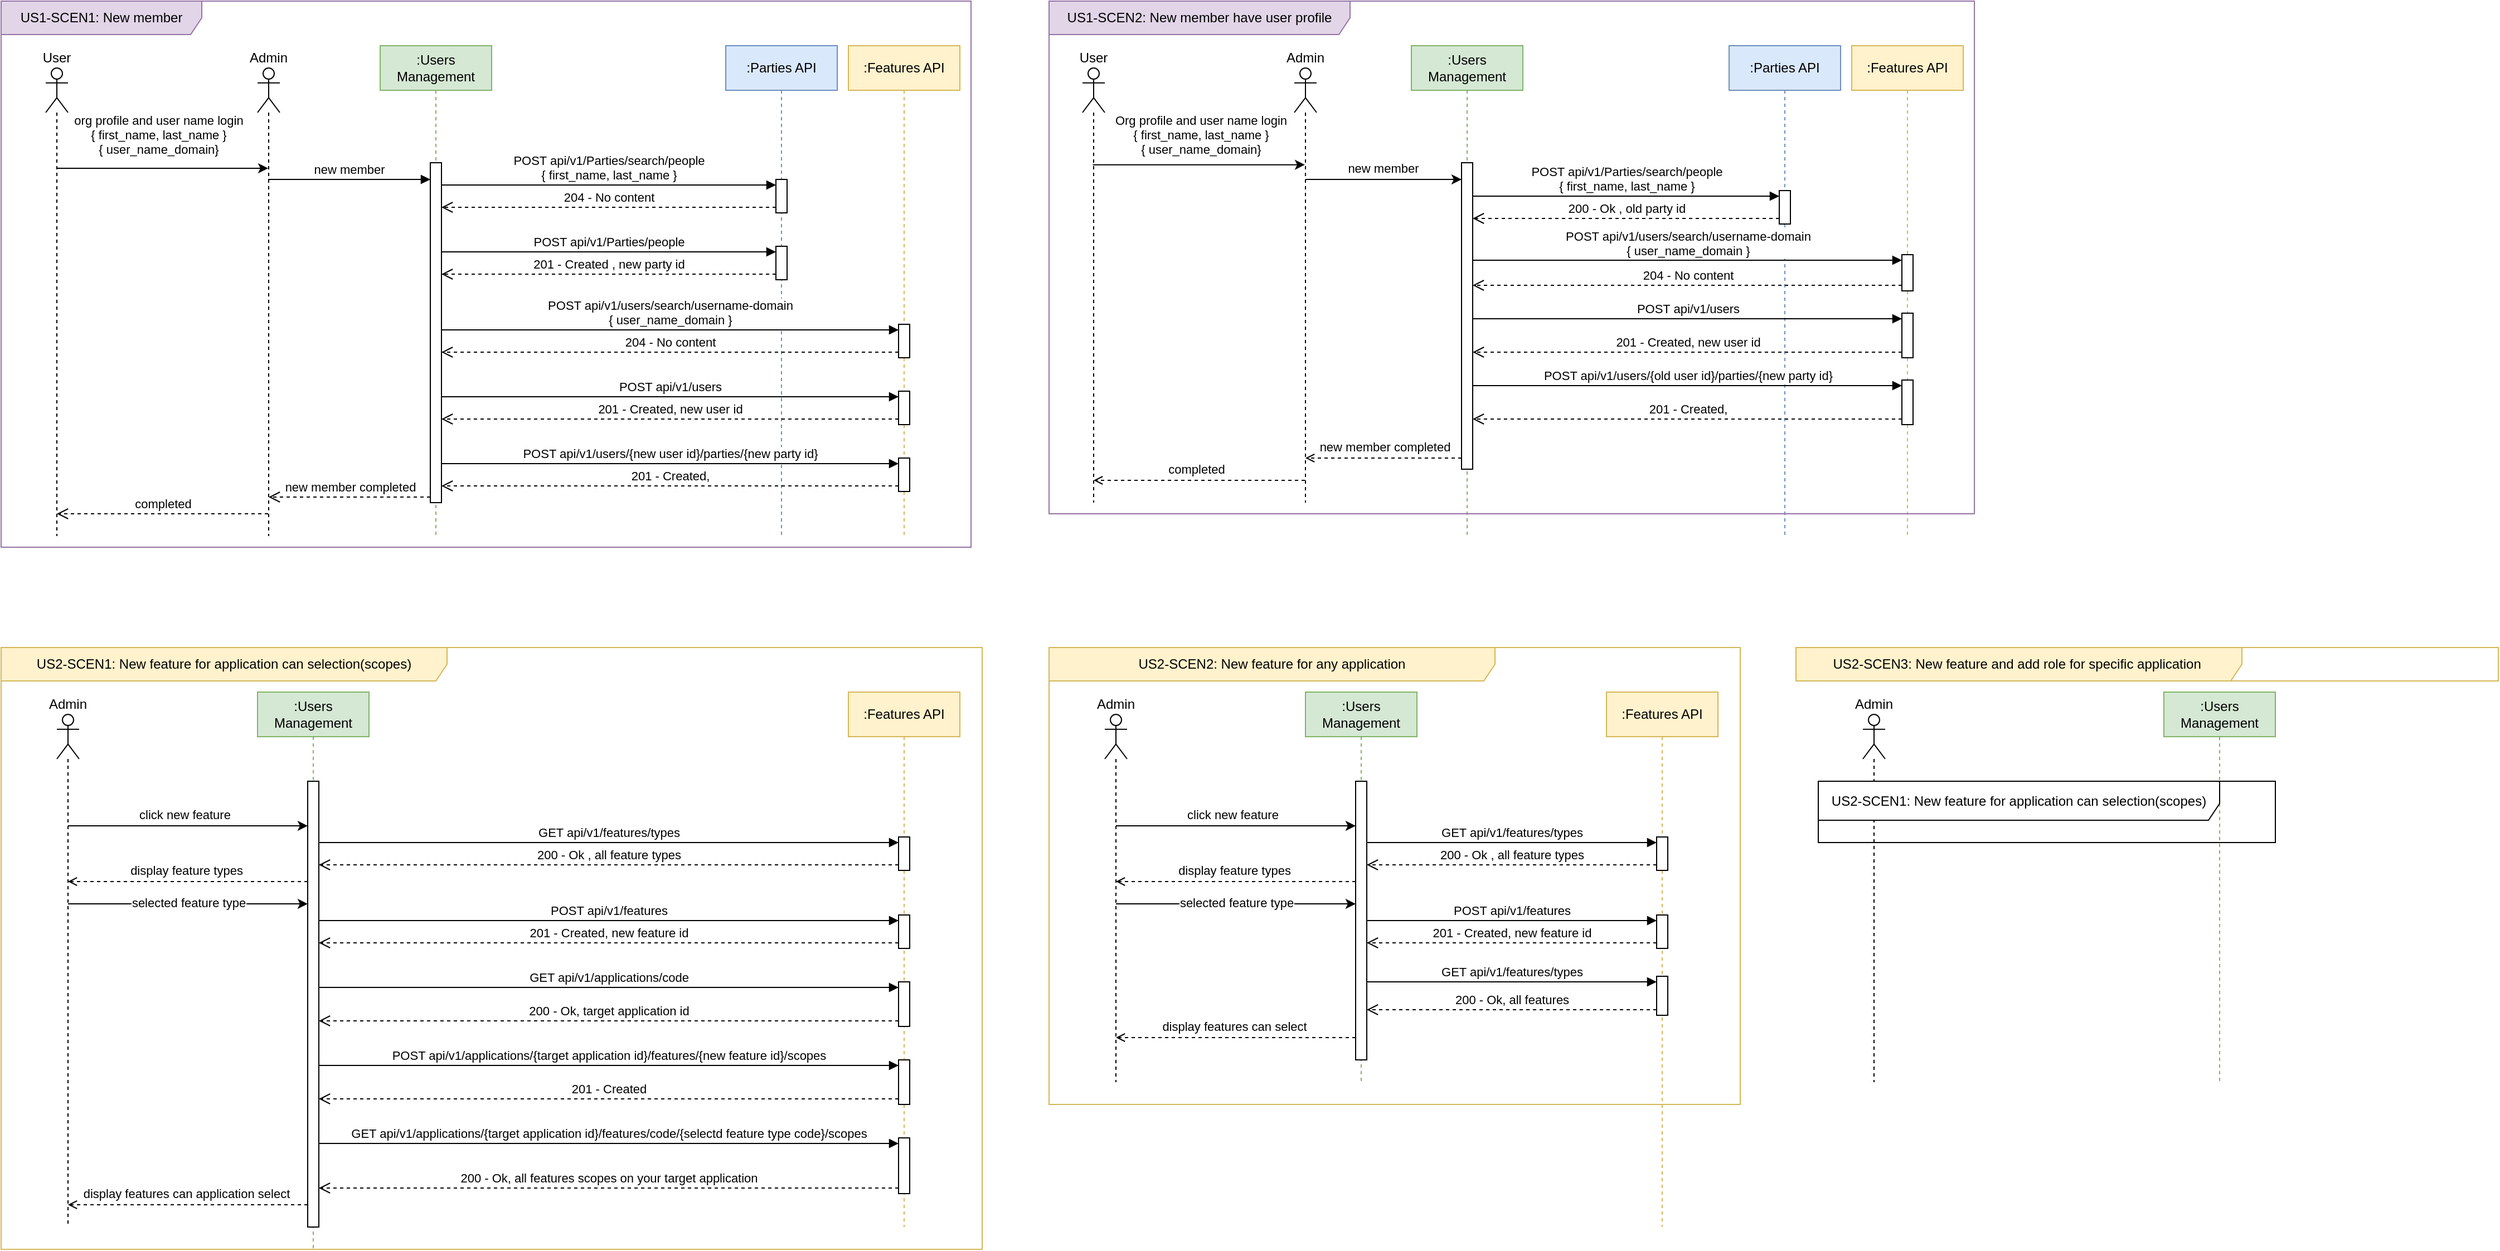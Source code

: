 <mxfile version="21.7.2" type="github">
  <diagram name="Page-1" id="2YBvvXClWsGukQMizWep">
    <mxGraphModel dx="1034" dy="440" grid="1" gridSize="10" guides="1" tooltips="1" connect="1" arrows="1" fold="1" page="1" pageScale="1" pageWidth="850" pageHeight="1100" math="0" shadow="0">
      <root>
        <mxCell id="0" />
        <mxCell id="1" parent="0" />
        <mxCell id="IPORaski806ezNV8seyP-15" style="edgeStyle=orthogonalEdgeStyle;rounded=0;orthogonalLoop=1;jettySize=auto;html=1;curved=0;" edge="1" parent="1" source="IPORaski806ezNV8seyP-13" target="IPORaski806ezNV8seyP-14">
          <mxGeometry relative="1" as="geometry">
            <Array as="points">
              <mxPoint x="150" y="210" />
              <mxPoint x="150" y="210" />
            </Array>
          </mxGeometry>
        </mxCell>
        <mxCell id="IPORaski806ezNV8seyP-16" value="org profile and user name login&lt;br&gt;{ first_name, last_name }&lt;br&gt;{ user_name_domain}" style="edgeLabel;html=1;align=center;verticalAlign=middle;resizable=0;points=[];" vertex="1" connectable="0" parent="IPORaski806ezNV8seyP-15">
          <mxGeometry x="0.045" y="2" relative="1" as="geometry">
            <mxPoint x="-8" y="-28" as="offset" />
          </mxGeometry>
        </mxCell>
        <mxCell id="IPORaski806ezNV8seyP-13" value="User" style="shape=umlLifeline;perimeter=lifelinePerimeter;whiteSpace=wrap;html=1;container=1;dropTarget=0;collapsible=0;recursiveResize=0;outlineConnect=0;portConstraint=eastwest;newEdgeStyle={&quot;curved&quot;:0,&quot;rounded&quot;:0};participant=umlActor;horizontal=1;verticalAlign=bottom;labelPosition=center;verticalLabelPosition=top;align=center;" vertex="1" parent="1">
          <mxGeometry x="50" y="120" width="20" height="420" as="geometry" />
        </mxCell>
        <mxCell id="IPORaski806ezNV8seyP-14" value="Admin" style="shape=umlLifeline;perimeter=lifelinePerimeter;whiteSpace=wrap;html=1;container=1;dropTarget=0;collapsible=0;recursiveResize=0;outlineConnect=0;portConstraint=eastwest;newEdgeStyle={&quot;curved&quot;:0,&quot;rounded&quot;:0};participant=umlActor;horizontal=1;verticalAlign=bottom;labelPosition=center;verticalLabelPosition=top;align=center;" vertex="1" parent="1">
          <mxGeometry x="240" y="120" width="20" height="420" as="geometry" />
        </mxCell>
        <mxCell id="IPORaski806ezNV8seyP-17" value=":Users Management" style="shape=umlLifeline;perimeter=lifelinePerimeter;whiteSpace=wrap;html=1;container=1;dropTarget=0;collapsible=0;recursiveResize=0;outlineConnect=0;portConstraint=eastwest;newEdgeStyle={&quot;curved&quot;:0,&quot;rounded&quot;:0};fillColor=#d5e8d4;strokeColor=#82b366;" vertex="1" parent="1">
          <mxGeometry x="350" y="100" width="100" height="440" as="geometry" />
        </mxCell>
        <mxCell id="IPORaski806ezNV8seyP-18" value="" style="html=1;points=[[0,0,0,0,5],[0,1,0,0,-5],[1,0,0,0,5],[1,1,0,0,-5]];perimeter=orthogonalPerimeter;outlineConnect=0;targetShapes=umlLifeline;portConstraint=eastwest;newEdgeStyle={&quot;curved&quot;:0,&quot;rounded&quot;:0};" vertex="1" parent="IPORaski806ezNV8seyP-17">
          <mxGeometry x="45" y="105" width="10" height="305" as="geometry" />
        </mxCell>
        <mxCell id="IPORaski806ezNV8seyP-19" value="new member" style="html=1;verticalAlign=bottom;endArrow=block;curved=0;rounded=0;entryX=0;entryY=0;entryDx=0;entryDy=5;" edge="1" parent="1">
          <mxGeometry x="-0.006" relative="1" as="geometry">
            <mxPoint x="249.5" y="220.0" as="sourcePoint" />
            <mxPoint x="395" y="220.0" as="targetPoint" />
            <mxPoint as="offset" />
          </mxGeometry>
        </mxCell>
        <mxCell id="IPORaski806ezNV8seyP-20" value="new member completed" style="html=1;verticalAlign=bottom;endArrow=open;dashed=1;endSize=8;curved=0;rounded=0;exitX=0;exitY=1;exitDx=0;exitDy=-5;" edge="1" source="IPORaski806ezNV8seyP-18" parent="1" target="IPORaski806ezNV8seyP-14">
          <mxGeometry relative="1" as="geometry">
            <mxPoint x="345" y="295" as="targetPoint" />
          </mxGeometry>
        </mxCell>
        <mxCell id="IPORaski806ezNV8seyP-21" value=":Features API" style="shape=umlLifeline;perimeter=lifelinePerimeter;whiteSpace=wrap;html=1;container=1;dropTarget=0;collapsible=0;recursiveResize=0;outlineConnect=0;portConstraint=eastwest;newEdgeStyle={&quot;curved&quot;:0,&quot;rounded&quot;:0};fillColor=#fff2cc;strokeColor=#d6b656;" vertex="1" parent="1">
          <mxGeometry x="770" y="100" width="100" height="440" as="geometry" />
        </mxCell>
        <mxCell id="IPORaski806ezNV8seyP-23" value="" style="html=1;points=[[0,0,0,0,5],[0,1,0,0,-5],[1,0,0,0,5],[1,1,0,0,-5]];perimeter=orthogonalPerimeter;outlineConnect=0;targetShapes=umlLifeline;portConstraint=eastwest;newEdgeStyle={&quot;curved&quot;:0,&quot;rounded&quot;:0};" vertex="1" parent="IPORaski806ezNV8seyP-21">
          <mxGeometry x="45" y="250" width="10" height="30" as="geometry" />
        </mxCell>
        <mxCell id="IPORaski806ezNV8seyP-38" value="" style="html=1;points=[[0,0,0,0,5],[0,1,0,0,-5],[1,0,0,0,5],[1,1,0,0,-5]];perimeter=orthogonalPerimeter;outlineConnect=0;targetShapes=umlLifeline;portConstraint=eastwest;newEdgeStyle={&quot;curved&quot;:0,&quot;rounded&quot;:0};" vertex="1" parent="IPORaski806ezNV8seyP-21">
          <mxGeometry x="45" y="310" width="10" height="30" as="geometry" />
        </mxCell>
        <mxCell id="IPORaski806ezNV8seyP-41" value="" style="html=1;points=[[0,0,0,0,5],[0,1,0,0,-5],[1,0,0,0,5],[1,1,0,0,-5]];perimeter=orthogonalPerimeter;outlineConnect=0;targetShapes=umlLifeline;portConstraint=eastwest;newEdgeStyle={&quot;curved&quot;:0,&quot;rounded&quot;:0};" vertex="1" parent="IPORaski806ezNV8seyP-21">
          <mxGeometry x="45" y="370" width="10" height="30" as="geometry" />
        </mxCell>
        <mxCell id="IPORaski806ezNV8seyP-22" value=":Parties API" style="shape=umlLifeline;perimeter=lifelinePerimeter;whiteSpace=wrap;html=1;container=1;dropTarget=0;collapsible=0;recursiveResize=0;outlineConnect=0;portConstraint=eastwest;newEdgeStyle={&quot;curved&quot;:0,&quot;rounded&quot;:0};fillColor=#dae8fc;strokeColor=#6c8ebf;" vertex="1" parent="1">
          <mxGeometry x="660" y="100" width="100" height="440" as="geometry" />
        </mxCell>
        <mxCell id="IPORaski806ezNV8seyP-29" value="" style="html=1;points=[[0,0,0,0,5],[0,1,0,0,-5],[1,0,0,0,5],[1,1,0,0,-5]];perimeter=orthogonalPerimeter;outlineConnect=0;targetShapes=umlLifeline;portConstraint=eastwest;newEdgeStyle={&quot;curved&quot;:0,&quot;rounded&quot;:0};" vertex="1" parent="IPORaski806ezNV8seyP-22">
          <mxGeometry x="45" y="120" width="10" height="30" as="geometry" />
        </mxCell>
        <mxCell id="IPORaski806ezNV8seyP-35" value="" style="html=1;points=[[0,0,0,0,5],[0,1,0,0,-5],[1,0,0,0,5],[1,1,0,0,-5]];perimeter=orthogonalPerimeter;outlineConnect=0;targetShapes=umlLifeline;portConstraint=eastwest;newEdgeStyle={&quot;curved&quot;:0,&quot;rounded&quot;:0};" vertex="1" parent="IPORaski806ezNV8seyP-22">
          <mxGeometry x="45" y="180" width="10" height="30" as="geometry" />
        </mxCell>
        <mxCell id="IPORaski806ezNV8seyP-24" value="POST api/v1/users/search/username-domain&lt;br&gt;{ user_name_domain }" style="html=1;verticalAlign=bottom;endArrow=block;curved=0;rounded=0;entryX=0;entryY=0;entryDx=0;entryDy=5;" edge="1" target="IPORaski806ezNV8seyP-23" parent="1" source="IPORaski806ezNV8seyP-18">
          <mxGeometry relative="1" as="geometry">
            <mxPoint x="515" y="245" as="sourcePoint" />
          </mxGeometry>
        </mxCell>
        <mxCell id="IPORaski806ezNV8seyP-25" value="204 - No content" style="html=1;verticalAlign=bottom;endArrow=open;dashed=1;endSize=8;curved=0;rounded=0;exitX=0;exitY=1;exitDx=0;exitDy=-5;" edge="1" source="IPORaski806ezNV8seyP-23" parent="1" target="IPORaski806ezNV8seyP-18">
          <mxGeometry relative="1" as="geometry">
            <mxPoint x="515" y="315" as="targetPoint" />
          </mxGeometry>
        </mxCell>
        <mxCell id="IPORaski806ezNV8seyP-30" value="POST api/v1/Parties/search/people&lt;br&gt;{ first_name, last_name }" style="html=1;verticalAlign=bottom;endArrow=block;curved=0;rounded=0;entryX=0;entryY=0;entryDx=0;entryDy=5;" edge="1" target="IPORaski806ezNV8seyP-29" parent="1" source="IPORaski806ezNV8seyP-18">
          <mxGeometry relative="1" as="geometry">
            <mxPoint x="815" y="305" as="sourcePoint" />
          </mxGeometry>
        </mxCell>
        <mxCell id="IPORaski806ezNV8seyP-31" value="204 - No content" style="html=1;verticalAlign=bottom;endArrow=open;dashed=1;endSize=8;curved=0;rounded=0;exitX=0;exitY=1;exitDx=0;exitDy=-5;" edge="1" source="IPORaski806ezNV8seyP-29" parent="1" target="IPORaski806ezNV8seyP-18">
          <mxGeometry relative="1" as="geometry">
            <mxPoint x="815" y="375" as="targetPoint" />
          </mxGeometry>
        </mxCell>
        <mxCell id="IPORaski806ezNV8seyP-36" value="POST api/v1/Parties/people" style="html=1;verticalAlign=bottom;endArrow=block;curved=0;rounded=0;entryX=0;entryY=0;entryDx=0;entryDy=5;" edge="1" target="IPORaski806ezNV8seyP-35" parent="1" source="IPORaski806ezNV8seyP-18">
          <mxGeometry relative="1" as="geometry">
            <mxPoint x="816" y="275" as="sourcePoint" />
          </mxGeometry>
        </mxCell>
        <mxCell id="IPORaski806ezNV8seyP-37" value="201 - Created , new party id" style="html=1;verticalAlign=bottom;endArrow=open;dashed=1;endSize=8;curved=0;rounded=0;exitX=0;exitY=1;exitDx=0;exitDy=-5;" edge="1" source="IPORaski806ezNV8seyP-35" parent="1" target="IPORaski806ezNV8seyP-18">
          <mxGeometry relative="1" as="geometry">
            <mxPoint x="816" y="345" as="targetPoint" />
          </mxGeometry>
        </mxCell>
        <mxCell id="IPORaski806ezNV8seyP-39" value="POST api/v1/users" style="html=1;verticalAlign=bottom;endArrow=block;curved=0;rounded=0;entryX=0;entryY=0;entryDx=0;entryDy=5;" edge="1" target="IPORaski806ezNV8seyP-38" parent="1" source="IPORaski806ezNV8seyP-18">
          <mxGeometry relative="1" as="geometry">
            <mxPoint x="645" y="395" as="sourcePoint" />
          </mxGeometry>
        </mxCell>
        <mxCell id="IPORaski806ezNV8seyP-40" value="201 - Created, new user id" style="html=1;verticalAlign=bottom;endArrow=open;dashed=1;endSize=8;curved=0;rounded=0;exitX=0;exitY=1;exitDx=0;exitDy=-5;" edge="1" source="IPORaski806ezNV8seyP-38" parent="1" target="IPORaski806ezNV8seyP-18">
          <mxGeometry relative="1" as="geometry">
            <mxPoint x="645" y="465" as="targetPoint" />
          </mxGeometry>
        </mxCell>
        <mxCell id="IPORaski806ezNV8seyP-42" value="POST api/v1/users/{new user id}/parties/{new party id}" style="html=1;verticalAlign=bottom;endArrow=block;curved=0;rounded=0;entryX=0;entryY=0;entryDx=0;entryDy=5;" edge="1" target="IPORaski806ezNV8seyP-41" parent="1" source="IPORaski806ezNV8seyP-18">
          <mxGeometry relative="1" as="geometry">
            <mxPoint x="645" y="465" as="sourcePoint" />
          </mxGeometry>
        </mxCell>
        <mxCell id="IPORaski806ezNV8seyP-43" value="201 - Created," style="html=1;verticalAlign=bottom;endArrow=open;dashed=1;endSize=8;curved=0;rounded=0;exitX=0;exitY=1;exitDx=0;exitDy=-5;" edge="1" source="IPORaski806ezNV8seyP-41" parent="1" target="IPORaski806ezNV8seyP-18">
          <mxGeometry relative="1" as="geometry">
            <mxPoint x="645" y="535" as="targetPoint" />
          </mxGeometry>
        </mxCell>
        <mxCell id="IPORaski806ezNV8seyP-45" value="US1-SCEN1: New member" style="shape=umlFrame;whiteSpace=wrap;html=1;pointerEvents=0;width=180;height=30;fillColor=#e1d5e7;strokeColor=#9673a6;" vertex="1" parent="1">
          <mxGeometry x="10" y="60" width="870" height="490" as="geometry" />
        </mxCell>
        <mxCell id="IPORaski806ezNV8seyP-49" style="edgeStyle=orthogonalEdgeStyle;rounded=0;orthogonalLoop=1;jettySize=auto;html=1;curved=0;" edge="1" parent="1">
          <mxGeometry relative="1" as="geometry">
            <mxPoint x="989.324" y="206.82" as="sourcePoint" />
            <mxPoint x="1179.5" y="206.82" as="targetPoint" />
          </mxGeometry>
        </mxCell>
        <mxCell id="IPORaski806ezNV8seyP-69" value="Org profile and user name login&lt;br style=&quot;border-color: var(--border-color);&quot;&gt;{ first_name, last_name }&lt;br style=&quot;border-color: var(--border-color);&quot;&gt;{ user_name_domain}" style="edgeLabel;html=1;align=center;verticalAlign=middle;resizable=0;points=[];" vertex="1" connectable="0" parent="IPORaski806ezNV8seyP-49">
          <mxGeometry x="0.01" relative="1" as="geometry">
            <mxPoint y="-27" as="offset" />
          </mxGeometry>
        </mxCell>
        <mxCell id="IPORaski806ezNV8seyP-46" value="User" style="shape=umlLifeline;perimeter=lifelinePerimeter;whiteSpace=wrap;html=1;container=1;dropTarget=0;collapsible=0;recursiveResize=0;outlineConnect=0;portConstraint=eastwest;newEdgeStyle={&quot;curved&quot;:0,&quot;rounded&quot;:0};participant=umlActor;horizontal=1;verticalAlign=bottom;labelPosition=center;verticalLabelPosition=top;align=center;" vertex="1" parent="1">
          <mxGeometry x="980" y="120" width="20" height="390" as="geometry" />
        </mxCell>
        <mxCell id="IPORaski806ezNV8seyP-70" style="edgeStyle=orthogonalEdgeStyle;rounded=0;orthogonalLoop=1;jettySize=auto;html=1;curved=0;" edge="1" parent="1" source="IPORaski806ezNV8seyP-47" target="IPORaski806ezNV8seyP-61">
          <mxGeometry relative="1" as="geometry">
            <Array as="points">
              <mxPoint x="1240" y="220" />
              <mxPoint x="1240" y="220" />
            </Array>
          </mxGeometry>
        </mxCell>
        <mxCell id="IPORaski806ezNV8seyP-71" value="new member&amp;nbsp;" style="edgeLabel;html=1;align=center;verticalAlign=middle;resizable=0;points=[];" vertex="1" connectable="0" parent="IPORaski806ezNV8seyP-70">
          <mxGeometry x="-0.015" y="-5" relative="1" as="geometry">
            <mxPoint x="2" y="-15" as="offset" />
          </mxGeometry>
        </mxCell>
        <mxCell id="IPORaski806ezNV8seyP-89" value="completed" style="edgeStyle=orthogonalEdgeStyle;rounded=0;orthogonalLoop=1;jettySize=auto;html=1;curved=0;dashed=1;endArrow=open;endFill=0;" edge="1" parent="1" source="IPORaski806ezNV8seyP-47" target="IPORaski806ezNV8seyP-46">
          <mxGeometry x="0.047" y="-10" relative="1" as="geometry">
            <Array as="points">
              <mxPoint x="1090" y="490" />
              <mxPoint x="1090" y="490" />
            </Array>
            <mxPoint x="1" as="offset" />
          </mxGeometry>
        </mxCell>
        <mxCell id="IPORaski806ezNV8seyP-47" value="Admin" style="shape=umlLifeline;perimeter=lifelinePerimeter;whiteSpace=wrap;html=1;container=1;dropTarget=0;collapsible=0;recursiveResize=0;outlineConnect=0;portConstraint=eastwest;newEdgeStyle={&quot;curved&quot;:0,&quot;rounded&quot;:0};participant=umlActor;horizontal=1;verticalAlign=bottom;labelPosition=center;verticalLabelPosition=top;align=center;" vertex="1" parent="1">
          <mxGeometry x="1170" y="120" width="20" height="390" as="geometry" />
        </mxCell>
        <mxCell id="IPORaski806ezNV8seyP-50" value="completed" style="html=1;verticalAlign=bottom;endArrow=open;dashed=1;endSize=8;curved=0;rounded=0;" edge="1" parent="1" source="IPORaski806ezNV8seyP-14" target="IPORaski806ezNV8seyP-13">
          <mxGeometry relative="1" as="geometry">
            <mxPoint x="259" y="515" as="targetPoint" />
            <mxPoint x="425" y="515" as="sourcePoint" />
            <Array as="points">
              <mxPoint x="160" y="520" />
            </Array>
          </mxGeometry>
        </mxCell>
        <mxCell id="IPORaski806ezNV8seyP-60" value=":Users Management" style="shape=umlLifeline;perimeter=lifelinePerimeter;whiteSpace=wrap;html=1;container=1;dropTarget=0;collapsible=0;recursiveResize=0;outlineConnect=0;portConstraint=eastwest;newEdgeStyle={&quot;curved&quot;:0,&quot;rounded&quot;:0};fillColor=#d5e8d4;strokeColor=#82b366;" vertex="1" parent="1">
          <mxGeometry x="1275" y="100" width="100" height="440" as="geometry" />
        </mxCell>
        <mxCell id="IPORaski806ezNV8seyP-61" value="" style="html=1;points=[[0,0,0,0,5],[0,1,0,0,-5],[1,0,0,0,5],[1,1,0,0,-5]];perimeter=orthogonalPerimeter;outlineConnect=0;targetShapes=umlLifeline;portConstraint=eastwest;newEdgeStyle={&quot;curved&quot;:0,&quot;rounded&quot;:0};" vertex="1" parent="IPORaski806ezNV8seyP-60">
          <mxGeometry x="45" y="105" width="10" height="275" as="geometry" />
        </mxCell>
        <mxCell id="IPORaski806ezNV8seyP-62" value=":Features API" style="shape=umlLifeline;perimeter=lifelinePerimeter;whiteSpace=wrap;html=1;container=1;dropTarget=0;collapsible=0;recursiveResize=0;outlineConnect=0;portConstraint=eastwest;newEdgeStyle={&quot;curved&quot;:0,&quot;rounded&quot;:0};fillColor=#fff2cc;strokeColor=#d6b656;" vertex="1" parent="1">
          <mxGeometry x="1670" y="100" width="100" height="440" as="geometry" />
        </mxCell>
        <mxCell id="IPORaski806ezNV8seyP-75" value="" style="html=1;points=[[0,0,0,0,5],[0,1,0,0,-5],[1,0,0,0,5],[1,1,0,0,-5]];perimeter=orthogonalPerimeter;outlineConnect=0;targetShapes=umlLifeline;portConstraint=eastwest;newEdgeStyle={&quot;curved&quot;:0,&quot;rounded&quot;:0};" vertex="1" parent="IPORaski806ezNV8seyP-62">
          <mxGeometry x="45" y="187.5" width="10" height="32.5" as="geometry" />
        </mxCell>
        <mxCell id="IPORaski806ezNV8seyP-78" value="" style="html=1;points=[[0,0,0,0,5],[0,1,0,0,-5],[1,0,0,0,5],[1,1,0,0,-5]];perimeter=orthogonalPerimeter;outlineConnect=0;targetShapes=umlLifeline;portConstraint=eastwest;newEdgeStyle={&quot;curved&quot;:0,&quot;rounded&quot;:0};" vertex="1" parent="IPORaski806ezNV8seyP-62">
          <mxGeometry x="45" y="240" width="10" height="40" as="geometry" />
        </mxCell>
        <mxCell id="IPORaski806ezNV8seyP-84" value="" style="html=1;points=[[0,0,0,0,5],[0,1,0,0,-5],[1,0,0,0,5],[1,1,0,0,-5]];perimeter=orthogonalPerimeter;outlineConnect=0;targetShapes=umlLifeline;portConstraint=eastwest;newEdgeStyle={&quot;curved&quot;:0,&quot;rounded&quot;:0};" vertex="1" parent="IPORaski806ezNV8seyP-62">
          <mxGeometry x="45" y="300" width="10" height="40" as="geometry" />
        </mxCell>
        <mxCell id="IPORaski806ezNV8seyP-66" value=":Parties API" style="shape=umlLifeline;perimeter=lifelinePerimeter;whiteSpace=wrap;html=1;container=1;dropTarget=0;collapsible=0;recursiveResize=0;outlineConnect=0;portConstraint=eastwest;newEdgeStyle={&quot;curved&quot;:0,&quot;rounded&quot;:0};fillColor=#dae8fc;strokeColor=#6c8ebf;" vertex="1" parent="1">
          <mxGeometry x="1560" y="100" width="100" height="440" as="geometry" />
        </mxCell>
        <mxCell id="IPORaski806ezNV8seyP-72" value="" style="html=1;points=[[0,0,0,0,5],[0,1,0,0,-5],[1,0,0,0,5],[1,1,0,0,-5]];perimeter=orthogonalPerimeter;outlineConnect=0;targetShapes=umlLifeline;portConstraint=eastwest;newEdgeStyle={&quot;curved&quot;:0,&quot;rounded&quot;:0};" vertex="1" parent="IPORaski806ezNV8seyP-66">
          <mxGeometry x="45" y="130" width="10" height="30" as="geometry" />
        </mxCell>
        <mxCell id="IPORaski806ezNV8seyP-73" value="POST api/v1/Parties/search/people&lt;br style=&quot;border-color: var(--border-color);&quot;&gt;{ first_name, last_name }" style="html=1;verticalAlign=bottom;endArrow=block;curved=0;rounded=0;entryX=0;entryY=0;entryDx=0;entryDy=5;" edge="1" target="IPORaski806ezNV8seyP-72" parent="1" source="IPORaski806ezNV8seyP-61">
          <mxGeometry relative="1" as="geometry">
            <mxPoint x="1550" y="235" as="sourcePoint" />
          </mxGeometry>
        </mxCell>
        <mxCell id="IPORaski806ezNV8seyP-74" value="200 - Ok , old party id" style="html=1;verticalAlign=bottom;endArrow=open;dashed=1;endSize=8;curved=0;rounded=0;exitX=0;exitY=1;exitDx=0;exitDy=-5;" edge="1" source="IPORaski806ezNV8seyP-72" parent="1" target="IPORaski806ezNV8seyP-61">
          <mxGeometry relative="1" as="geometry">
            <mxPoint x="1550" y="305" as="targetPoint" />
          </mxGeometry>
        </mxCell>
        <mxCell id="IPORaski806ezNV8seyP-76" value="POST api/v1/users/search/username-domain&lt;br style=&quot;border-color: var(--border-color);&quot;&gt;{ user_name_domain }" style="html=1;verticalAlign=bottom;endArrow=block;curved=0;rounded=0;entryX=0;entryY=0;entryDx=0;entryDy=5;" edge="1" target="IPORaski806ezNV8seyP-75" parent="1" source="IPORaski806ezNV8seyP-61">
          <mxGeometry relative="1" as="geometry">
            <mxPoint x="1605" y="270" as="sourcePoint" />
          </mxGeometry>
        </mxCell>
        <mxCell id="IPORaski806ezNV8seyP-77" value="204 - No content" style="html=1;verticalAlign=bottom;endArrow=open;dashed=1;endSize=8;curved=0;rounded=0;exitX=0;exitY=1;exitDx=0;exitDy=-5;" edge="1" source="IPORaski806ezNV8seyP-75" parent="1" target="IPORaski806ezNV8seyP-61">
          <mxGeometry relative="1" as="geometry">
            <mxPoint x="1605" y="340" as="targetPoint" />
          </mxGeometry>
        </mxCell>
        <mxCell id="IPORaski806ezNV8seyP-79" value="POST api/v1/users" style="html=1;verticalAlign=bottom;endArrow=block;curved=0;rounded=0;entryX=0;entryY=0;entryDx=0;entryDy=5;" edge="1" target="IPORaski806ezNV8seyP-78" parent="1" source="IPORaski806ezNV8seyP-61">
          <mxGeometry relative="1" as="geometry">
            <mxPoint x="1645" y="345" as="sourcePoint" />
          </mxGeometry>
        </mxCell>
        <mxCell id="IPORaski806ezNV8seyP-80" value="201 - Created, new user id" style="html=1;verticalAlign=bottom;endArrow=open;dashed=1;endSize=8;curved=0;rounded=0;exitX=0;exitY=1;exitDx=0;exitDy=-5;" edge="1" source="IPORaski806ezNV8seyP-78" parent="1" target="IPORaski806ezNV8seyP-61">
          <mxGeometry relative="1" as="geometry">
            <mxPoint x="1645" y="415" as="targetPoint" />
          </mxGeometry>
        </mxCell>
        <mxCell id="IPORaski806ezNV8seyP-85" value="POST api/v1/users/{old user id}/parties/{new party id}" style="html=1;verticalAlign=bottom;endArrow=block;curved=0;rounded=0;entryX=0;entryY=0;entryDx=0;entryDy=5;" edge="1" target="IPORaski806ezNV8seyP-84" parent="1" source="IPORaski806ezNV8seyP-61">
          <mxGeometry relative="1" as="geometry">
            <mxPoint x="1645" y="415" as="sourcePoint" />
          </mxGeometry>
        </mxCell>
        <mxCell id="IPORaski806ezNV8seyP-86" value="201 - Created," style="html=1;verticalAlign=bottom;endArrow=open;dashed=1;endSize=8;curved=0;rounded=0;exitX=0;exitY=1;exitDx=0;exitDy=-5;" edge="1" source="IPORaski806ezNV8seyP-84" parent="1" target="IPORaski806ezNV8seyP-61">
          <mxGeometry relative="1" as="geometry">
            <mxPoint x="1645" y="485" as="targetPoint" />
          </mxGeometry>
        </mxCell>
        <mxCell id="IPORaski806ezNV8seyP-87" style="edgeStyle=orthogonalEdgeStyle;rounded=0;orthogonalLoop=1;jettySize=auto;html=1;curved=0;dashed=1;endArrow=open;endFill=0;" edge="1" parent="1" source="IPORaski806ezNV8seyP-61" target="IPORaski806ezNV8seyP-47">
          <mxGeometry relative="1" as="geometry">
            <Array as="points">
              <mxPoint x="1240" y="470" />
              <mxPoint x="1240" y="470" />
            </Array>
          </mxGeometry>
        </mxCell>
        <mxCell id="IPORaski806ezNV8seyP-88" value="new member completed" style="edgeLabel;html=1;align=center;verticalAlign=middle;resizable=0;points=[];" vertex="1" connectable="0" parent="IPORaski806ezNV8seyP-87">
          <mxGeometry x="0.082" relative="1" as="geometry">
            <mxPoint x="6" y="-10" as="offset" />
          </mxGeometry>
        </mxCell>
        <mxCell id="IPORaski806ezNV8seyP-90" value="US1-SCEN2: New member have user profile" style="shape=umlFrame;whiteSpace=wrap;html=1;pointerEvents=0;width=270;height=30;fillColor=#e1d5e7;strokeColor=#9673a6;" vertex="1" parent="1">
          <mxGeometry x="950" y="60" width="830" height="460" as="geometry" />
        </mxCell>
        <mxCell id="IPORaski806ezNV8seyP-95" value="click new feature&amp;nbsp;" style="edgeStyle=orthogonalEdgeStyle;rounded=0;orthogonalLoop=1;jettySize=auto;html=1;curved=0;" edge="1" parent="1" source="IPORaski806ezNV8seyP-92" target="IPORaski806ezNV8seyP-94">
          <mxGeometry x="-0.02" y="10" relative="1" as="geometry">
            <Array as="points">
              <mxPoint x="190" y="800" />
              <mxPoint x="190" y="800" />
            </Array>
            <mxPoint as="offset" />
          </mxGeometry>
        </mxCell>
        <mxCell id="IPORaski806ezNV8seyP-109" style="edgeStyle=orthogonalEdgeStyle;rounded=0;orthogonalLoop=1;jettySize=auto;html=1;curved=0;" edge="1" parent="1" source="IPORaski806ezNV8seyP-92" target="IPORaski806ezNV8seyP-94">
          <mxGeometry relative="1" as="geometry">
            <Array as="points">
              <mxPoint x="250" y="870" />
              <mxPoint x="250" y="870" />
            </Array>
          </mxGeometry>
        </mxCell>
        <mxCell id="IPORaski806ezNV8seyP-110" value="selected feature type" style="edgeLabel;html=1;align=center;verticalAlign=middle;resizable=0;points=[];" vertex="1" connectable="0" parent="IPORaski806ezNV8seyP-109">
          <mxGeometry x="0.001" y="1" relative="1" as="geometry">
            <mxPoint as="offset" />
          </mxGeometry>
        </mxCell>
        <mxCell id="IPORaski806ezNV8seyP-92" value="Admin" style="shape=umlLifeline;perimeter=lifelinePerimeter;whiteSpace=wrap;html=1;container=1;dropTarget=0;collapsible=0;recursiveResize=0;outlineConnect=0;portConstraint=eastwest;newEdgeStyle={&quot;curved&quot;:0,&quot;rounded&quot;:0};participant=umlActor;horizontal=1;verticalAlign=bottom;labelPosition=center;verticalLabelPosition=top;align=center;" vertex="1" parent="1">
          <mxGeometry x="60" y="700" width="20" height="460" as="geometry" />
        </mxCell>
        <mxCell id="IPORaski806ezNV8seyP-93" value=":Users Management" style="shape=umlLifeline;perimeter=lifelinePerimeter;whiteSpace=wrap;html=1;container=1;dropTarget=0;collapsible=0;recursiveResize=0;outlineConnect=0;portConstraint=eastwest;newEdgeStyle={&quot;curved&quot;:0,&quot;rounded&quot;:0};fillColor=#d5e8d4;strokeColor=#82b366;" vertex="1" parent="1">
          <mxGeometry x="240" y="680" width="100" height="500" as="geometry" />
        </mxCell>
        <mxCell id="IPORaski806ezNV8seyP-94" value="" style="html=1;points=[[0,0,0,0,5],[0,1,0,0,-5],[1,0,0,0,5],[1,1,0,0,-5]];perimeter=orthogonalPerimeter;outlineConnect=0;targetShapes=umlLifeline;portConstraint=eastwest;newEdgeStyle={&quot;curved&quot;:0,&quot;rounded&quot;:0};" vertex="1" parent="IPORaski806ezNV8seyP-93">
          <mxGeometry x="45" y="80" width="10" height="400" as="geometry" />
        </mxCell>
        <mxCell id="IPORaski806ezNV8seyP-96" value=":Features API" style="shape=umlLifeline;perimeter=lifelinePerimeter;whiteSpace=wrap;html=1;container=1;dropTarget=0;collapsible=0;recursiveResize=0;outlineConnect=0;portConstraint=eastwest;newEdgeStyle={&quot;curved&quot;:0,&quot;rounded&quot;:0};fillColor=#fff2cc;strokeColor=#d6b656;" vertex="1" parent="1">
          <mxGeometry x="770" y="680" width="100" height="480" as="geometry" />
        </mxCell>
        <mxCell id="IPORaski806ezNV8seyP-100" value="" style="html=1;points=[[0,0,0,0,5],[0,1,0,0,-5],[1,0,0,0,5],[1,1,0,0,-5]];perimeter=orthogonalPerimeter;outlineConnect=0;targetShapes=umlLifeline;portConstraint=eastwest;newEdgeStyle={&quot;curved&quot;:0,&quot;rounded&quot;:0};" vertex="1" parent="IPORaski806ezNV8seyP-96">
          <mxGeometry x="45" y="200" width="10" height="30" as="geometry" />
        </mxCell>
        <mxCell id="IPORaski806ezNV8seyP-103" value="" style="html=1;points=[[0,0,0,0,5],[0,1,0,0,-5],[1,0,0,0,5],[1,1,0,0,-5]];perimeter=orthogonalPerimeter;outlineConnect=0;targetShapes=umlLifeline;portConstraint=eastwest;newEdgeStyle={&quot;curved&quot;:0,&quot;rounded&quot;:0};" vertex="1" parent="IPORaski806ezNV8seyP-96">
          <mxGeometry x="45" y="130" width="10" height="30" as="geometry" />
        </mxCell>
        <mxCell id="IPORaski806ezNV8seyP-111" value="" style="html=1;points=[[0,0,0,0,5],[0,1,0,0,-5],[1,0,0,0,5],[1,1,0,0,-5]];perimeter=orthogonalPerimeter;outlineConnect=0;targetShapes=umlLifeline;portConstraint=eastwest;newEdgeStyle={&quot;curved&quot;:0,&quot;rounded&quot;:0};" vertex="1" parent="IPORaski806ezNV8seyP-96">
          <mxGeometry x="45" y="260" width="10" height="40" as="geometry" />
        </mxCell>
        <mxCell id="IPORaski806ezNV8seyP-114" value="" style="html=1;points=[[0,0,0,0,5],[0,1,0,0,-5],[1,0,0,0,5],[1,1,0,0,-5]];perimeter=orthogonalPerimeter;outlineConnect=0;targetShapes=umlLifeline;portConstraint=eastwest;newEdgeStyle={&quot;curved&quot;:0,&quot;rounded&quot;:0};" vertex="1" parent="IPORaski806ezNV8seyP-96">
          <mxGeometry x="45" y="330" width="10" height="40" as="geometry" />
        </mxCell>
        <mxCell id="IPORaski806ezNV8seyP-117" value="" style="html=1;points=[[0,0,0,0,5],[0,1,0,0,-5],[1,0,0,0,5],[1,1,0,0,-5]];perimeter=orthogonalPerimeter;outlineConnect=0;targetShapes=umlLifeline;portConstraint=eastwest;newEdgeStyle={&quot;curved&quot;:0,&quot;rounded&quot;:0};" vertex="1" parent="IPORaski806ezNV8seyP-96">
          <mxGeometry x="45" y="400" width="10" height="50" as="geometry" />
        </mxCell>
        <mxCell id="IPORaski806ezNV8seyP-101" value="POST api/v1/features" style="html=1;verticalAlign=bottom;endArrow=block;curved=0;rounded=0;entryX=0;entryY=0;entryDx=0;entryDy=5;" edge="1" target="IPORaski806ezNV8seyP-100" parent="1" source="IPORaski806ezNV8seyP-94">
          <mxGeometry relative="1" as="geometry">
            <mxPoint x="425" y="825" as="sourcePoint" />
          </mxGeometry>
        </mxCell>
        <mxCell id="IPORaski806ezNV8seyP-102" value="201 - Created, new feature id" style="html=1;verticalAlign=bottom;endArrow=open;dashed=1;endSize=8;curved=0;rounded=0;exitX=0;exitY=1;exitDx=0;exitDy=-5;" edge="1" source="IPORaski806ezNV8seyP-100" parent="1" target="IPORaski806ezNV8seyP-94">
          <mxGeometry relative="1" as="geometry">
            <mxPoint x="425" y="895" as="targetPoint" />
          </mxGeometry>
        </mxCell>
        <mxCell id="IPORaski806ezNV8seyP-104" value="GET api/v1/features/types" style="html=1;verticalAlign=bottom;endArrow=block;curved=0;rounded=0;entryX=0;entryY=0;entryDx=0;entryDy=5;" edge="1" target="IPORaski806ezNV8seyP-103" parent="1" source="IPORaski806ezNV8seyP-94">
          <mxGeometry relative="1" as="geometry">
            <mxPoint x="425" y="805" as="sourcePoint" />
          </mxGeometry>
        </mxCell>
        <mxCell id="IPORaski806ezNV8seyP-105" value="200 - Ok , all feature types" style="html=1;verticalAlign=bottom;endArrow=open;dashed=1;endSize=8;curved=0;rounded=0;exitX=0;exitY=1;exitDx=0;exitDy=-5;" edge="1" source="IPORaski806ezNV8seyP-103" parent="1" target="IPORaski806ezNV8seyP-94">
          <mxGeometry relative="1" as="geometry">
            <mxPoint x="425" y="875" as="targetPoint" />
          </mxGeometry>
        </mxCell>
        <mxCell id="IPORaski806ezNV8seyP-112" value="GET api/v1/applications/code" style="html=1;verticalAlign=bottom;endArrow=block;curved=0;rounded=0;entryX=0;entryY=0;entryDx=0;entryDy=5;" edge="1" target="IPORaski806ezNV8seyP-111" parent="1" source="IPORaski806ezNV8seyP-94">
          <mxGeometry relative="1" as="geometry">
            <mxPoint x="425" y="945" as="sourcePoint" />
          </mxGeometry>
        </mxCell>
        <mxCell id="IPORaski806ezNV8seyP-113" value="200 - Ok, target application id" style="html=1;verticalAlign=bottom;endArrow=open;dashed=1;endSize=8;curved=0;rounded=0;exitX=0;exitY=1;exitDx=0;exitDy=-5;" edge="1" source="IPORaski806ezNV8seyP-111" parent="1" target="IPORaski806ezNV8seyP-94">
          <mxGeometry relative="1" as="geometry">
            <mxPoint x="425" y="1015" as="targetPoint" />
          </mxGeometry>
        </mxCell>
        <mxCell id="IPORaski806ezNV8seyP-115" value="POST api/v1/applications/{target application id}/features/{new feature id}/scopes" style="html=1;verticalAlign=bottom;endArrow=block;curved=0;rounded=0;entryX=0;entryY=0;entryDx=0;entryDy=5;" edge="1" target="IPORaski806ezNV8seyP-114" parent="1" source="IPORaski806ezNV8seyP-94">
          <mxGeometry relative="1" as="geometry">
            <mxPoint x="475" y="1005" as="sourcePoint" />
          </mxGeometry>
        </mxCell>
        <mxCell id="IPORaski806ezNV8seyP-116" value="201 - Created" style="html=1;verticalAlign=bottom;endArrow=open;dashed=1;endSize=8;curved=0;rounded=0;exitX=0;exitY=1;exitDx=0;exitDy=-5;" edge="1" source="IPORaski806ezNV8seyP-114" parent="1" target="IPORaski806ezNV8seyP-94">
          <mxGeometry relative="1" as="geometry">
            <mxPoint x="475" y="1075" as="targetPoint" />
          </mxGeometry>
        </mxCell>
        <mxCell id="IPORaski806ezNV8seyP-118" value="GET api/v1/applications/{target application id}/features/code/{selectd feature type code}/scopes" style="html=1;verticalAlign=bottom;endArrow=block;curved=0;rounded=0;entryX=0;entryY=0;entryDx=0;entryDy=5;" edge="1" target="IPORaski806ezNV8seyP-117" parent="1" source="IPORaski806ezNV8seyP-94">
          <mxGeometry relative="1" as="geometry">
            <mxPoint x="675" y="1085" as="sourcePoint" />
          </mxGeometry>
        </mxCell>
        <mxCell id="IPORaski806ezNV8seyP-119" value="200 - Ok, all features scopes on your target application" style="html=1;verticalAlign=bottom;endArrow=open;dashed=1;endSize=8;curved=0;rounded=0;exitX=0;exitY=1;exitDx=0;exitDy=-5;" edge="1" source="IPORaski806ezNV8seyP-117" parent="1" target="IPORaski806ezNV8seyP-94">
          <mxGeometry relative="1" as="geometry">
            <mxPoint x="745" y="1155" as="targetPoint" />
          </mxGeometry>
        </mxCell>
        <mxCell id="IPORaski806ezNV8seyP-120" style="edgeStyle=orthogonalEdgeStyle;rounded=0;orthogonalLoop=1;jettySize=auto;html=1;curved=0;dashed=1;endArrow=open;endFill=0;" edge="1" parent="1" source="IPORaski806ezNV8seyP-94" target="IPORaski806ezNV8seyP-92">
          <mxGeometry relative="1" as="geometry">
            <Array as="points">
              <mxPoint x="180" y="1140" />
              <mxPoint x="180" y="1140" />
            </Array>
          </mxGeometry>
        </mxCell>
        <mxCell id="IPORaski806ezNV8seyP-123" value="display features can application select" style="edgeLabel;html=1;align=center;verticalAlign=middle;resizable=0;points=[];" vertex="1" connectable="0" parent="IPORaski806ezNV8seyP-120">
          <mxGeometry x="-0.101" y="-2" relative="1" as="geometry">
            <mxPoint x="-13" y="-8" as="offset" />
          </mxGeometry>
        </mxCell>
        <mxCell id="IPORaski806ezNV8seyP-121" style="edgeStyle=orthogonalEdgeStyle;rounded=0;orthogonalLoop=1;jettySize=auto;html=1;curved=0;dashed=1;endArrow=open;endFill=0;" edge="1" parent="1" source="IPORaski806ezNV8seyP-94" target="IPORaski806ezNV8seyP-92">
          <mxGeometry relative="1" as="geometry">
            <Array as="points">
              <mxPoint x="190" y="850" />
              <mxPoint x="190" y="850" />
            </Array>
          </mxGeometry>
        </mxCell>
        <mxCell id="IPORaski806ezNV8seyP-122" value="display feature types" style="edgeLabel;html=1;align=center;verticalAlign=middle;resizable=0;points=[];" vertex="1" connectable="0" parent="IPORaski806ezNV8seyP-121">
          <mxGeometry x="-0.088" y="2" relative="1" as="geometry">
            <mxPoint x="-11" y="-12" as="offset" />
          </mxGeometry>
        </mxCell>
        <mxCell id="IPORaski806ezNV8seyP-124" value="US2-SCEN1:&amp;nbsp;New feature for application can selection(scopes)" style="shape=umlFrame;whiteSpace=wrap;html=1;pointerEvents=0;width=400;height=30;fillColor=#fff2cc;strokeColor=#d6b656;" vertex="1" parent="1">
          <mxGeometry x="10" y="640" width="880" height="540" as="geometry" />
        </mxCell>
        <mxCell id="IPORaski806ezNV8seyP-126" value="click new feature&amp;nbsp;" style="edgeStyle=orthogonalEdgeStyle;rounded=0;orthogonalLoop=1;jettySize=auto;html=1;curved=0;" edge="1" parent="1" source="IPORaski806ezNV8seyP-129" target="IPORaski806ezNV8seyP-131">
          <mxGeometry x="-0.02" y="10" relative="1" as="geometry">
            <Array as="points">
              <mxPoint x="1130" y="800" />
              <mxPoint x="1130" y="800" />
            </Array>
            <mxPoint as="offset" />
          </mxGeometry>
        </mxCell>
        <mxCell id="IPORaski806ezNV8seyP-127" style="edgeStyle=orthogonalEdgeStyle;rounded=0;orthogonalLoop=1;jettySize=auto;html=1;curved=0;" edge="1" parent="1" source="IPORaski806ezNV8seyP-129" target="IPORaski806ezNV8seyP-131">
          <mxGeometry relative="1" as="geometry">
            <Array as="points">
              <mxPoint x="1190" y="870" />
              <mxPoint x="1190" y="870" />
            </Array>
          </mxGeometry>
        </mxCell>
        <mxCell id="IPORaski806ezNV8seyP-128" value="selected feature type" style="edgeLabel;html=1;align=center;verticalAlign=middle;resizable=0;points=[];" vertex="1" connectable="0" parent="IPORaski806ezNV8seyP-127">
          <mxGeometry x="0.001" y="1" relative="1" as="geometry">
            <mxPoint as="offset" />
          </mxGeometry>
        </mxCell>
        <mxCell id="IPORaski806ezNV8seyP-129" value="Admin" style="shape=umlLifeline;perimeter=lifelinePerimeter;whiteSpace=wrap;html=1;container=1;dropTarget=0;collapsible=0;recursiveResize=0;outlineConnect=0;portConstraint=eastwest;newEdgeStyle={&quot;curved&quot;:0,&quot;rounded&quot;:0};participant=umlActor;horizontal=1;verticalAlign=bottom;labelPosition=center;verticalLabelPosition=top;align=center;" vertex="1" parent="1">
          <mxGeometry x="1000" y="700" width="20" height="330" as="geometry" />
        </mxCell>
        <mxCell id="IPORaski806ezNV8seyP-130" value=":Users Management" style="shape=umlLifeline;perimeter=lifelinePerimeter;whiteSpace=wrap;html=1;container=1;dropTarget=0;collapsible=0;recursiveResize=0;outlineConnect=0;portConstraint=eastwest;newEdgeStyle={&quot;curved&quot;:0,&quot;rounded&quot;:0};fillColor=#d5e8d4;strokeColor=#82b366;" vertex="1" parent="1">
          <mxGeometry x="1180" y="680" width="100" height="350" as="geometry" />
        </mxCell>
        <mxCell id="IPORaski806ezNV8seyP-131" value="" style="html=1;points=[[0,0,0,0,5],[0,1,0,0,-5],[1,0,0,0,5],[1,1,0,0,-5]];perimeter=orthogonalPerimeter;outlineConnect=0;targetShapes=umlLifeline;portConstraint=eastwest;newEdgeStyle={&quot;curved&quot;:0,&quot;rounded&quot;:0};" vertex="1" parent="IPORaski806ezNV8seyP-130">
          <mxGeometry x="45" y="80" width="10" height="250" as="geometry" />
        </mxCell>
        <mxCell id="IPORaski806ezNV8seyP-132" value=":Features API" style="shape=umlLifeline;perimeter=lifelinePerimeter;whiteSpace=wrap;html=1;container=1;dropTarget=0;collapsible=0;recursiveResize=0;outlineConnect=0;portConstraint=eastwest;newEdgeStyle={&quot;curved&quot;:0,&quot;rounded&quot;:0};fillColor=#fff2cc;strokeColor=#d6b656;" vertex="1" parent="1">
          <mxGeometry x="1450" y="680" width="100" height="480" as="geometry" />
        </mxCell>
        <mxCell id="IPORaski806ezNV8seyP-133" value="" style="html=1;points=[[0,0,0,0,5],[0,1,0,0,-5],[1,0,0,0,5],[1,1,0,0,-5]];perimeter=orthogonalPerimeter;outlineConnect=0;targetShapes=umlLifeline;portConstraint=eastwest;newEdgeStyle={&quot;curved&quot;:0,&quot;rounded&quot;:0};" vertex="1" parent="IPORaski806ezNV8seyP-132">
          <mxGeometry x="45" y="200" width="10" height="30" as="geometry" />
        </mxCell>
        <mxCell id="IPORaski806ezNV8seyP-134" value="" style="html=1;points=[[0,0,0,0,5],[0,1,0,0,-5],[1,0,0,0,5],[1,1,0,0,-5]];perimeter=orthogonalPerimeter;outlineConnect=0;targetShapes=umlLifeline;portConstraint=eastwest;newEdgeStyle={&quot;curved&quot;:0,&quot;rounded&quot;:0};" vertex="1" parent="IPORaski806ezNV8seyP-132">
          <mxGeometry x="45" y="130" width="10" height="30" as="geometry" />
        </mxCell>
        <mxCell id="IPORaski806ezNV8seyP-137" value="" style="html=1;points=[[0,0,0,0,5],[0,1,0,0,-5],[1,0,0,0,5],[1,1,0,0,-5]];perimeter=orthogonalPerimeter;outlineConnect=0;targetShapes=umlLifeline;portConstraint=eastwest;newEdgeStyle={&quot;curved&quot;:0,&quot;rounded&quot;:0};" vertex="1" parent="IPORaski806ezNV8seyP-132">
          <mxGeometry x="45" y="255" width="10" height="35" as="geometry" />
        </mxCell>
        <mxCell id="IPORaski806ezNV8seyP-138" value="POST api/v1/features" style="html=1;verticalAlign=bottom;endArrow=block;curved=0;rounded=0;entryX=0;entryY=0;entryDx=0;entryDy=5;" edge="1" parent="1" source="IPORaski806ezNV8seyP-131" target="IPORaski806ezNV8seyP-133">
          <mxGeometry relative="1" as="geometry">
            <mxPoint x="1365" y="825" as="sourcePoint" />
          </mxGeometry>
        </mxCell>
        <mxCell id="IPORaski806ezNV8seyP-139" value="201 - Created, new feature id" style="html=1;verticalAlign=bottom;endArrow=open;dashed=1;endSize=8;curved=0;rounded=0;exitX=0;exitY=1;exitDx=0;exitDy=-5;" edge="1" parent="1" source="IPORaski806ezNV8seyP-133" target="IPORaski806ezNV8seyP-131">
          <mxGeometry relative="1" as="geometry">
            <mxPoint x="1365" y="895" as="targetPoint" />
          </mxGeometry>
        </mxCell>
        <mxCell id="IPORaski806ezNV8seyP-140" value="GET api/v1/features/types" style="html=1;verticalAlign=bottom;endArrow=block;curved=0;rounded=0;entryX=0;entryY=0;entryDx=0;entryDy=5;" edge="1" parent="1" source="IPORaski806ezNV8seyP-131" target="IPORaski806ezNV8seyP-134">
          <mxGeometry relative="1" as="geometry">
            <mxPoint x="1365" y="805" as="sourcePoint" />
          </mxGeometry>
        </mxCell>
        <mxCell id="IPORaski806ezNV8seyP-141" value="200 - Ok , all feature types" style="html=1;verticalAlign=bottom;endArrow=open;dashed=1;endSize=8;curved=0;rounded=0;exitX=0;exitY=1;exitDx=0;exitDy=-5;" edge="1" parent="1" source="IPORaski806ezNV8seyP-134" target="IPORaski806ezNV8seyP-131">
          <mxGeometry relative="1" as="geometry">
            <mxPoint x="1365" y="875" as="targetPoint" />
          </mxGeometry>
        </mxCell>
        <mxCell id="IPORaski806ezNV8seyP-146" value="GET api/v1/features/types" style="html=1;verticalAlign=bottom;endArrow=block;curved=0;rounded=0;entryX=0;entryY=0;entryDx=0;entryDy=5;" edge="1" parent="1" source="IPORaski806ezNV8seyP-131" target="IPORaski806ezNV8seyP-137">
          <mxGeometry relative="1" as="geometry">
            <mxPoint x="1615" y="1085" as="sourcePoint" />
          </mxGeometry>
        </mxCell>
        <mxCell id="IPORaski806ezNV8seyP-147" value="200 - Ok, all features" style="html=1;verticalAlign=bottom;endArrow=open;dashed=1;endSize=8;curved=0;rounded=0;exitX=0;exitY=1;exitDx=0;exitDy=-5;" edge="1" parent="1" source="IPORaski806ezNV8seyP-137" target="IPORaski806ezNV8seyP-131">
          <mxGeometry relative="1" as="geometry">
            <mxPoint x="1685" y="1155" as="targetPoint" />
          </mxGeometry>
        </mxCell>
        <mxCell id="IPORaski806ezNV8seyP-148" style="edgeStyle=orthogonalEdgeStyle;rounded=0;orthogonalLoop=1;jettySize=auto;html=1;curved=0;dashed=1;endArrow=open;endFill=0;" edge="1" parent="1" source="IPORaski806ezNV8seyP-131" target="IPORaski806ezNV8seyP-129">
          <mxGeometry relative="1" as="geometry">
            <Array as="points">
              <mxPoint x="1110" y="990" />
              <mxPoint x="1110" y="990" />
            </Array>
          </mxGeometry>
        </mxCell>
        <mxCell id="IPORaski806ezNV8seyP-149" value="display features can select" style="edgeLabel;html=1;align=center;verticalAlign=middle;resizable=0;points=[];" vertex="1" connectable="0" parent="IPORaski806ezNV8seyP-148">
          <mxGeometry x="-0.101" y="-2" relative="1" as="geometry">
            <mxPoint x="-13" y="-8" as="offset" />
          </mxGeometry>
        </mxCell>
        <mxCell id="IPORaski806ezNV8seyP-150" style="edgeStyle=orthogonalEdgeStyle;rounded=0;orthogonalLoop=1;jettySize=auto;html=1;curved=0;dashed=1;endArrow=open;endFill=0;" edge="1" parent="1" source="IPORaski806ezNV8seyP-131" target="IPORaski806ezNV8seyP-129">
          <mxGeometry relative="1" as="geometry">
            <Array as="points">
              <mxPoint x="1130" y="850" />
              <mxPoint x="1130" y="850" />
            </Array>
          </mxGeometry>
        </mxCell>
        <mxCell id="IPORaski806ezNV8seyP-151" value="display feature types" style="edgeLabel;html=1;align=center;verticalAlign=middle;resizable=0;points=[];" vertex="1" connectable="0" parent="IPORaski806ezNV8seyP-150">
          <mxGeometry x="-0.088" y="2" relative="1" as="geometry">
            <mxPoint x="-11" y="-12" as="offset" />
          </mxGeometry>
        </mxCell>
        <mxCell id="IPORaski806ezNV8seyP-152" value="US2-SCEN2:&amp;nbsp;New feature for any application" style="shape=umlFrame;whiteSpace=wrap;html=1;pointerEvents=0;width=400;height=30;fillColor=#fff2cc;strokeColor=#d6b656;" vertex="1" parent="1">
          <mxGeometry x="950" y="640" width="620" height="410" as="geometry" />
        </mxCell>
        <mxCell id="IPORaski806ezNV8seyP-156" value="Admin" style="shape=umlLifeline;perimeter=lifelinePerimeter;whiteSpace=wrap;html=1;container=1;dropTarget=0;collapsible=0;recursiveResize=0;outlineConnect=0;portConstraint=eastwest;newEdgeStyle={&quot;curved&quot;:0,&quot;rounded&quot;:0};participant=umlActor;horizontal=1;verticalAlign=bottom;labelPosition=center;verticalLabelPosition=top;align=center;" vertex="1" parent="1">
          <mxGeometry x="1680" y="700" width="20" height="330" as="geometry" />
        </mxCell>
        <mxCell id="IPORaski806ezNV8seyP-157" value=":Users Management" style="shape=umlLifeline;perimeter=lifelinePerimeter;whiteSpace=wrap;html=1;container=1;dropTarget=0;collapsible=0;recursiveResize=0;outlineConnect=0;portConstraint=eastwest;newEdgeStyle={&quot;curved&quot;:0,&quot;rounded&quot;:0};fillColor=#d5e8d4;strokeColor=#82b366;" vertex="1" parent="1">
          <mxGeometry x="1950" y="680" width="100" height="350" as="geometry" />
        </mxCell>
        <mxCell id="IPORaski806ezNV8seyP-172" value="US2-SCEN3:&amp;nbsp;New feature and add role for specific application&amp;nbsp;" style="shape=umlFrame;whiteSpace=wrap;html=1;pointerEvents=0;width=400;height=30;fillColor=#fff2cc;strokeColor=#d6b656;" vertex="1" parent="1">
          <mxGeometry x="1620" y="640" width="630" height="30" as="geometry" />
        </mxCell>
        <mxCell id="IPORaski806ezNV8seyP-173" value="US2-SCEN1:&amp;nbsp;New feature for application can selection(scopes)" style="shape=umlFrame;whiteSpace=wrap;html=1;pointerEvents=0;width=360;height=35;" vertex="1" parent="1">
          <mxGeometry x="1640" y="760" width="410" height="55" as="geometry" />
        </mxCell>
      </root>
    </mxGraphModel>
  </diagram>
</mxfile>

